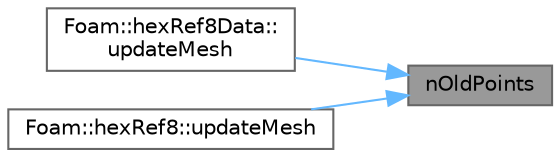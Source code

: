 digraph "nOldPoints"
{
 // LATEX_PDF_SIZE
  bgcolor="transparent";
  edge [fontname=Helvetica,fontsize=10,labelfontname=Helvetica,labelfontsize=10];
  node [fontname=Helvetica,fontsize=10,shape=box,height=0.2,width=0.4];
  rankdir="RL";
  Node1 [id="Node000001",label="nOldPoints",height=0.2,width=0.4,color="gray40", fillcolor="grey60", style="filled", fontcolor="black",tooltip=" "];
  Node1 -> Node2 [id="edge1_Node000001_Node000002",dir="back",color="steelblue1",style="solid",tooltip=" "];
  Node2 [id="Node000002",label="Foam::hexRef8Data::\lupdateMesh",height=0.2,width=0.4,color="grey40", fillcolor="white", style="filled",URL="$classFoam_1_1hexRef8Data.html#ad57565956fd4064299f4bd3c4eebb1d4",tooltip=" "];
  Node1 -> Node3 [id="edge2_Node000001_Node000003",dir="back",color="steelblue1",style="solid",tooltip=" "];
  Node3 [id="Node000003",label="Foam::hexRef8::updateMesh",height=0.2,width=0.4,color="grey40", fillcolor="white", style="filled",URL="$classFoam_1_1hexRef8.html#a97c9017fa6ef5f8319a5d64bdf3fd1b6",tooltip=" "];
}
